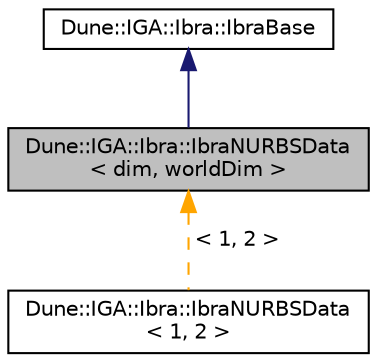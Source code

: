 digraph "Dune::IGA::Ibra::IbraNURBSData&lt; dim, worldDim &gt;"
{
 // LATEX_PDF_SIZE
  edge [fontname="Helvetica",fontsize="10",labelfontname="Helvetica",labelfontsize="10"];
  node [fontname="Helvetica",fontsize="10",shape=record];
  Node1 [label="Dune::IGA::Ibra::IbraNURBSData\l\< dim, worldDim \>",height=0.2,width=0.4,color="black", fillcolor="grey75", style="filled", fontcolor="black",tooltip=" "];
  Node2 -> Node1 [dir="back",color="midnightblue",fontsize="10",style="solid",fontname="Helvetica"];
  Node2 [label="Dune::IGA::Ibra::IbraBase",height=0.2,width=0.4,color="black", fillcolor="white", style="filled",URL="$df/dd5/a01115.html",tooltip=" "];
  Node1 -> Node3 [dir="back",color="orange",fontsize="10",style="dashed",label=" \< 1, 2 \>" ,fontname="Helvetica"];
  Node3 [label="Dune::IGA::Ibra::IbraNURBSData\l\< 1, 2 \>",height=0.2,width=0.4,color="black", fillcolor="white", style="filled",URL="$d0/d02/a01119.html",tooltip=" "];
}
